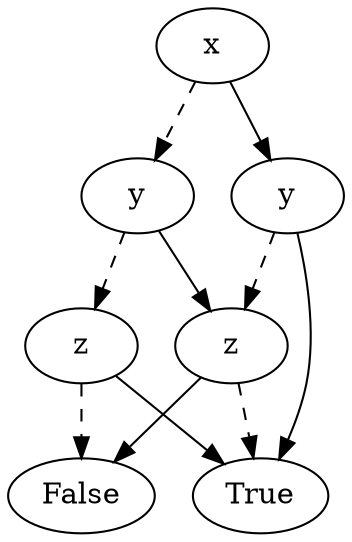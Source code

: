 digraph{2202465096656[label=x]2202465099728[label="y"]
2202465096656 -> 2202465099728[style=dashed label="" fontcolor = gray]
2202465099856[label="z"]
2202465099728 -> 2202465099856[style=dashed label="" fontcolor = gray]
2202464159888[label="False"]
2202465099856 -> 2202464159888[style=dashed label="" fontcolor = gray]
2202465092368[label="True"]
2202465099856 -> 2202465092368 [label="" fontcolor = gray]
2202465101968[label="z"]
2202465099728 -> 2202465101968 [label="" fontcolor = gray]
2202465092368[label="True"]
2202465101968 -> 2202465092368[style=dashed label="" fontcolor = gray]
2202464159888[label="False"]
2202465101968 -> 2202464159888 [label="" fontcolor = gray]
2202465095440[label="y"]
2202465096656 -> 2202465095440 [label="" fontcolor = gray]
2202465101968[label="z"]
2202465095440 -> 2202465101968[style=dashed label="" fontcolor = gray]
2202465092368[label="True"]
2202465095440 -> 2202465092368 [label="" fontcolor = gray]
}
